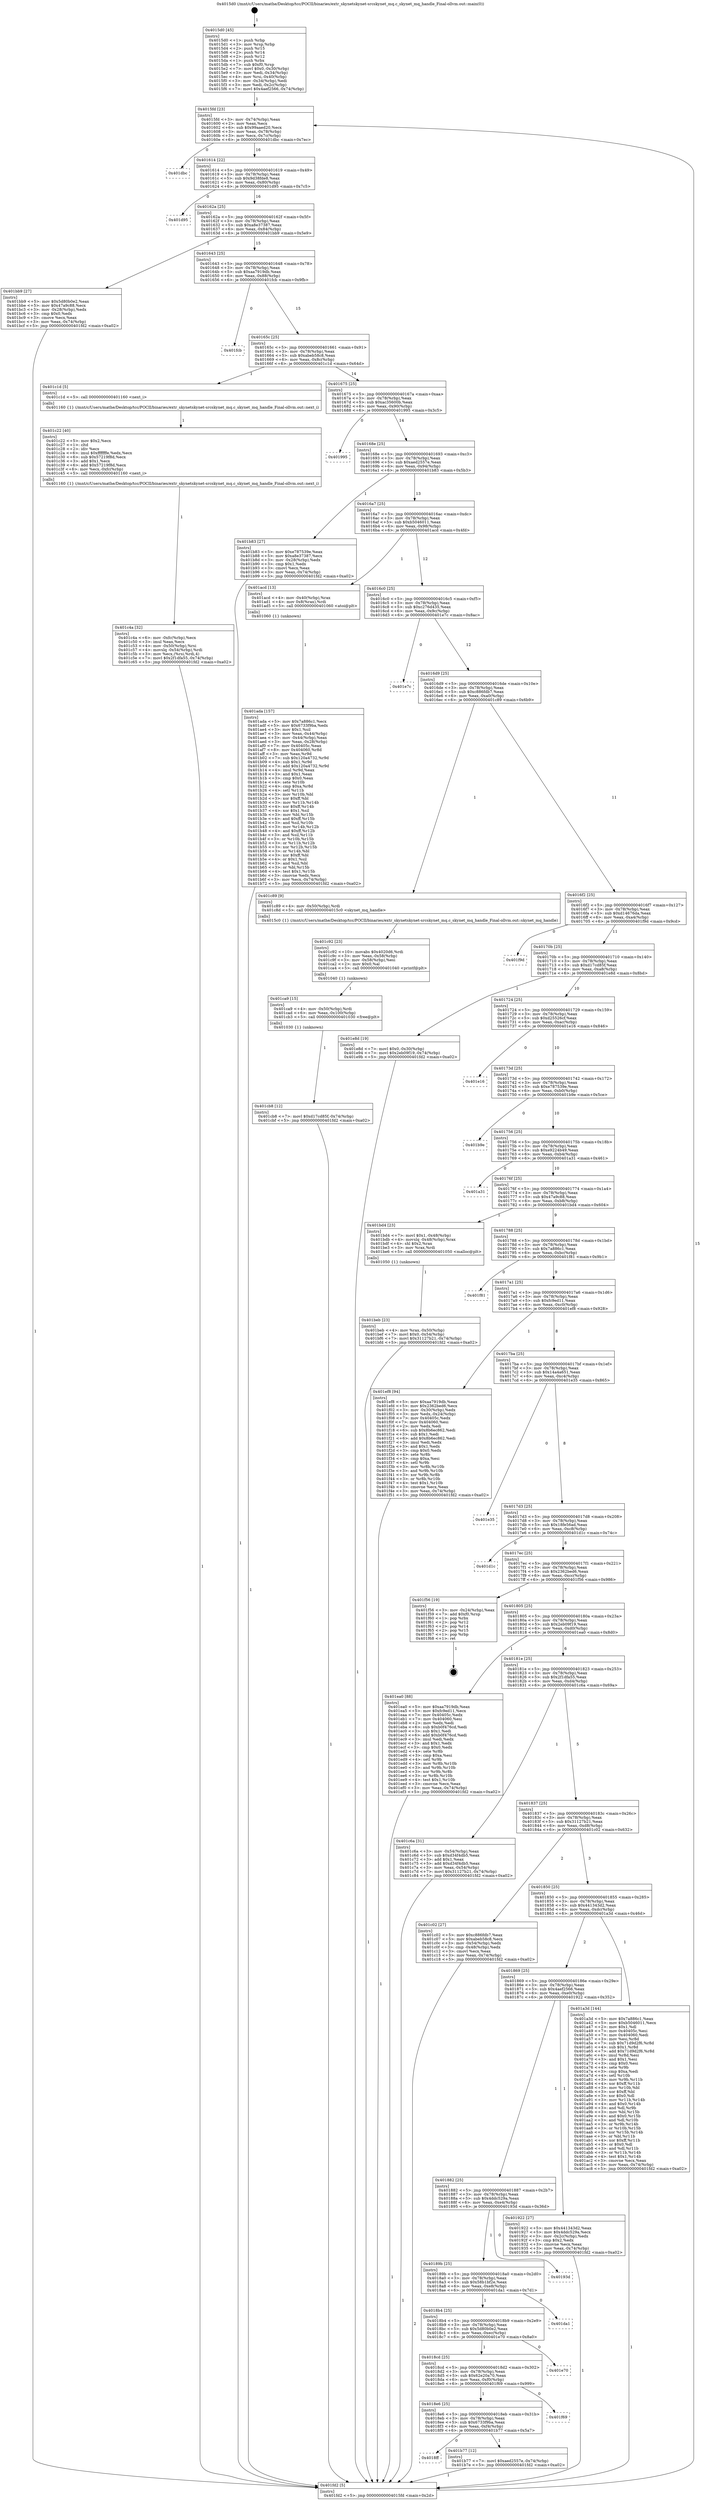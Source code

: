 digraph "0x4015d0" {
  label = "0x4015d0 (/mnt/c/Users/mathe/Desktop/tcc/POCII/binaries/extr_skynetskynet-srcskynet_mq.c_skynet_mq_handle_Final-ollvm.out::main(0))"
  labelloc = "t"
  node[shape=record]

  Entry [label="",width=0.3,height=0.3,shape=circle,fillcolor=black,style=filled]
  "0x4015fd" [label="{
     0x4015fd [23]\l
     | [instrs]\l
     &nbsp;&nbsp;0x4015fd \<+3\>: mov -0x74(%rbp),%eax\l
     &nbsp;&nbsp;0x401600 \<+2\>: mov %eax,%ecx\l
     &nbsp;&nbsp;0x401602 \<+6\>: sub $0x99aaed20,%ecx\l
     &nbsp;&nbsp;0x401608 \<+3\>: mov %eax,-0x78(%rbp)\l
     &nbsp;&nbsp;0x40160b \<+3\>: mov %ecx,-0x7c(%rbp)\l
     &nbsp;&nbsp;0x40160e \<+6\>: je 0000000000401dbc \<main+0x7ec\>\l
  }"]
  "0x401dbc" [label="{
     0x401dbc\l
  }", style=dashed]
  "0x401614" [label="{
     0x401614 [22]\l
     | [instrs]\l
     &nbsp;&nbsp;0x401614 \<+5\>: jmp 0000000000401619 \<main+0x49\>\l
     &nbsp;&nbsp;0x401619 \<+3\>: mov -0x78(%rbp),%eax\l
     &nbsp;&nbsp;0x40161c \<+5\>: sub $0x9d38fde8,%eax\l
     &nbsp;&nbsp;0x401621 \<+3\>: mov %eax,-0x80(%rbp)\l
     &nbsp;&nbsp;0x401624 \<+6\>: je 0000000000401d95 \<main+0x7c5\>\l
  }"]
  Exit [label="",width=0.3,height=0.3,shape=circle,fillcolor=black,style=filled,peripheries=2]
  "0x401d95" [label="{
     0x401d95\l
  }", style=dashed]
  "0x40162a" [label="{
     0x40162a [25]\l
     | [instrs]\l
     &nbsp;&nbsp;0x40162a \<+5\>: jmp 000000000040162f \<main+0x5f\>\l
     &nbsp;&nbsp;0x40162f \<+3\>: mov -0x78(%rbp),%eax\l
     &nbsp;&nbsp;0x401632 \<+5\>: sub $0xa8e37387,%eax\l
     &nbsp;&nbsp;0x401637 \<+6\>: mov %eax,-0x84(%rbp)\l
     &nbsp;&nbsp;0x40163d \<+6\>: je 0000000000401bb9 \<main+0x5e9\>\l
  }"]
  "0x401cb8" [label="{
     0x401cb8 [12]\l
     | [instrs]\l
     &nbsp;&nbsp;0x401cb8 \<+7\>: movl $0xd17cd85f,-0x74(%rbp)\l
     &nbsp;&nbsp;0x401cbf \<+5\>: jmp 0000000000401fd2 \<main+0xa02\>\l
  }"]
  "0x401bb9" [label="{
     0x401bb9 [27]\l
     | [instrs]\l
     &nbsp;&nbsp;0x401bb9 \<+5\>: mov $0x5d80b0e2,%eax\l
     &nbsp;&nbsp;0x401bbe \<+5\>: mov $0x47a9c88,%ecx\l
     &nbsp;&nbsp;0x401bc3 \<+3\>: mov -0x28(%rbp),%edx\l
     &nbsp;&nbsp;0x401bc6 \<+3\>: cmp $0x0,%edx\l
     &nbsp;&nbsp;0x401bc9 \<+3\>: cmove %ecx,%eax\l
     &nbsp;&nbsp;0x401bcc \<+3\>: mov %eax,-0x74(%rbp)\l
     &nbsp;&nbsp;0x401bcf \<+5\>: jmp 0000000000401fd2 \<main+0xa02\>\l
  }"]
  "0x401643" [label="{
     0x401643 [25]\l
     | [instrs]\l
     &nbsp;&nbsp;0x401643 \<+5\>: jmp 0000000000401648 \<main+0x78\>\l
     &nbsp;&nbsp;0x401648 \<+3\>: mov -0x78(%rbp),%eax\l
     &nbsp;&nbsp;0x40164b \<+5\>: sub $0xaa7919db,%eax\l
     &nbsp;&nbsp;0x401650 \<+6\>: mov %eax,-0x88(%rbp)\l
     &nbsp;&nbsp;0x401656 \<+6\>: je 0000000000401fcb \<main+0x9fb\>\l
  }"]
  "0x401ca9" [label="{
     0x401ca9 [15]\l
     | [instrs]\l
     &nbsp;&nbsp;0x401ca9 \<+4\>: mov -0x50(%rbp),%rdi\l
     &nbsp;&nbsp;0x401cad \<+6\>: mov %eax,-0x100(%rbp)\l
     &nbsp;&nbsp;0x401cb3 \<+5\>: call 0000000000401030 \<free@plt\>\l
     | [calls]\l
     &nbsp;&nbsp;0x401030 \{1\} (unknown)\l
  }"]
  "0x401fcb" [label="{
     0x401fcb\l
  }", style=dashed]
  "0x40165c" [label="{
     0x40165c [25]\l
     | [instrs]\l
     &nbsp;&nbsp;0x40165c \<+5\>: jmp 0000000000401661 \<main+0x91\>\l
     &nbsp;&nbsp;0x401661 \<+3\>: mov -0x78(%rbp),%eax\l
     &nbsp;&nbsp;0x401664 \<+5\>: sub $0xabeb58c8,%eax\l
     &nbsp;&nbsp;0x401669 \<+6\>: mov %eax,-0x8c(%rbp)\l
     &nbsp;&nbsp;0x40166f \<+6\>: je 0000000000401c1d \<main+0x64d\>\l
  }"]
  "0x401c92" [label="{
     0x401c92 [23]\l
     | [instrs]\l
     &nbsp;&nbsp;0x401c92 \<+10\>: movabs $0x4020d6,%rdi\l
     &nbsp;&nbsp;0x401c9c \<+3\>: mov %eax,-0x58(%rbp)\l
     &nbsp;&nbsp;0x401c9f \<+3\>: mov -0x58(%rbp),%esi\l
     &nbsp;&nbsp;0x401ca2 \<+2\>: mov $0x0,%al\l
     &nbsp;&nbsp;0x401ca4 \<+5\>: call 0000000000401040 \<printf@plt\>\l
     | [calls]\l
     &nbsp;&nbsp;0x401040 \{1\} (unknown)\l
  }"]
  "0x401c1d" [label="{
     0x401c1d [5]\l
     | [instrs]\l
     &nbsp;&nbsp;0x401c1d \<+5\>: call 0000000000401160 \<next_i\>\l
     | [calls]\l
     &nbsp;&nbsp;0x401160 \{1\} (/mnt/c/Users/mathe/Desktop/tcc/POCII/binaries/extr_skynetskynet-srcskynet_mq.c_skynet_mq_handle_Final-ollvm.out::next_i)\l
  }"]
  "0x401675" [label="{
     0x401675 [25]\l
     | [instrs]\l
     &nbsp;&nbsp;0x401675 \<+5\>: jmp 000000000040167a \<main+0xaa\>\l
     &nbsp;&nbsp;0x40167a \<+3\>: mov -0x78(%rbp),%eax\l
     &nbsp;&nbsp;0x40167d \<+5\>: sub $0xac35600b,%eax\l
     &nbsp;&nbsp;0x401682 \<+6\>: mov %eax,-0x90(%rbp)\l
     &nbsp;&nbsp;0x401688 \<+6\>: je 0000000000401995 \<main+0x3c5\>\l
  }"]
  "0x401c4a" [label="{
     0x401c4a [32]\l
     | [instrs]\l
     &nbsp;&nbsp;0x401c4a \<+6\>: mov -0xfc(%rbp),%ecx\l
     &nbsp;&nbsp;0x401c50 \<+3\>: imul %eax,%ecx\l
     &nbsp;&nbsp;0x401c53 \<+4\>: mov -0x50(%rbp),%rsi\l
     &nbsp;&nbsp;0x401c57 \<+4\>: movslq -0x54(%rbp),%rdi\l
     &nbsp;&nbsp;0x401c5b \<+3\>: mov %ecx,(%rsi,%rdi,4)\l
     &nbsp;&nbsp;0x401c5e \<+7\>: movl $0x2f1dfa55,-0x74(%rbp)\l
     &nbsp;&nbsp;0x401c65 \<+5\>: jmp 0000000000401fd2 \<main+0xa02\>\l
  }"]
  "0x401995" [label="{
     0x401995\l
  }", style=dashed]
  "0x40168e" [label="{
     0x40168e [25]\l
     | [instrs]\l
     &nbsp;&nbsp;0x40168e \<+5\>: jmp 0000000000401693 \<main+0xc3\>\l
     &nbsp;&nbsp;0x401693 \<+3\>: mov -0x78(%rbp),%eax\l
     &nbsp;&nbsp;0x401696 \<+5\>: sub $0xaed2557e,%eax\l
     &nbsp;&nbsp;0x40169b \<+6\>: mov %eax,-0x94(%rbp)\l
     &nbsp;&nbsp;0x4016a1 \<+6\>: je 0000000000401b83 \<main+0x5b3\>\l
  }"]
  "0x401c22" [label="{
     0x401c22 [40]\l
     | [instrs]\l
     &nbsp;&nbsp;0x401c22 \<+5\>: mov $0x2,%ecx\l
     &nbsp;&nbsp;0x401c27 \<+1\>: cltd\l
     &nbsp;&nbsp;0x401c28 \<+2\>: idiv %ecx\l
     &nbsp;&nbsp;0x401c2a \<+6\>: imul $0xfffffffe,%edx,%ecx\l
     &nbsp;&nbsp;0x401c30 \<+6\>: sub $0x57219f8d,%ecx\l
     &nbsp;&nbsp;0x401c36 \<+3\>: add $0x1,%ecx\l
     &nbsp;&nbsp;0x401c39 \<+6\>: add $0x57219f8d,%ecx\l
     &nbsp;&nbsp;0x401c3f \<+6\>: mov %ecx,-0xfc(%rbp)\l
     &nbsp;&nbsp;0x401c45 \<+5\>: call 0000000000401160 \<next_i\>\l
     | [calls]\l
     &nbsp;&nbsp;0x401160 \{1\} (/mnt/c/Users/mathe/Desktop/tcc/POCII/binaries/extr_skynetskynet-srcskynet_mq.c_skynet_mq_handle_Final-ollvm.out::next_i)\l
  }"]
  "0x401b83" [label="{
     0x401b83 [27]\l
     | [instrs]\l
     &nbsp;&nbsp;0x401b83 \<+5\>: mov $0xe787539e,%eax\l
     &nbsp;&nbsp;0x401b88 \<+5\>: mov $0xa8e37387,%ecx\l
     &nbsp;&nbsp;0x401b8d \<+3\>: mov -0x28(%rbp),%edx\l
     &nbsp;&nbsp;0x401b90 \<+3\>: cmp $0x1,%edx\l
     &nbsp;&nbsp;0x401b93 \<+3\>: cmovl %ecx,%eax\l
     &nbsp;&nbsp;0x401b96 \<+3\>: mov %eax,-0x74(%rbp)\l
     &nbsp;&nbsp;0x401b99 \<+5\>: jmp 0000000000401fd2 \<main+0xa02\>\l
  }"]
  "0x4016a7" [label="{
     0x4016a7 [25]\l
     | [instrs]\l
     &nbsp;&nbsp;0x4016a7 \<+5\>: jmp 00000000004016ac \<main+0xdc\>\l
     &nbsp;&nbsp;0x4016ac \<+3\>: mov -0x78(%rbp),%eax\l
     &nbsp;&nbsp;0x4016af \<+5\>: sub $0xb5046011,%eax\l
     &nbsp;&nbsp;0x4016b4 \<+6\>: mov %eax,-0x98(%rbp)\l
     &nbsp;&nbsp;0x4016ba \<+6\>: je 0000000000401acd \<main+0x4fd\>\l
  }"]
  "0x401beb" [label="{
     0x401beb [23]\l
     | [instrs]\l
     &nbsp;&nbsp;0x401beb \<+4\>: mov %rax,-0x50(%rbp)\l
     &nbsp;&nbsp;0x401bef \<+7\>: movl $0x0,-0x54(%rbp)\l
     &nbsp;&nbsp;0x401bf6 \<+7\>: movl $0x31127b21,-0x74(%rbp)\l
     &nbsp;&nbsp;0x401bfd \<+5\>: jmp 0000000000401fd2 \<main+0xa02\>\l
  }"]
  "0x401acd" [label="{
     0x401acd [13]\l
     | [instrs]\l
     &nbsp;&nbsp;0x401acd \<+4\>: mov -0x40(%rbp),%rax\l
     &nbsp;&nbsp;0x401ad1 \<+4\>: mov 0x8(%rax),%rdi\l
     &nbsp;&nbsp;0x401ad5 \<+5\>: call 0000000000401060 \<atoi@plt\>\l
     | [calls]\l
     &nbsp;&nbsp;0x401060 \{1\} (unknown)\l
  }"]
  "0x4016c0" [label="{
     0x4016c0 [25]\l
     | [instrs]\l
     &nbsp;&nbsp;0x4016c0 \<+5\>: jmp 00000000004016c5 \<main+0xf5\>\l
     &nbsp;&nbsp;0x4016c5 \<+3\>: mov -0x78(%rbp),%eax\l
     &nbsp;&nbsp;0x4016c8 \<+5\>: sub $0xc276d435,%eax\l
     &nbsp;&nbsp;0x4016cd \<+6\>: mov %eax,-0x9c(%rbp)\l
     &nbsp;&nbsp;0x4016d3 \<+6\>: je 0000000000401e7c \<main+0x8ac\>\l
  }"]
  "0x4018ff" [label="{
     0x4018ff\l
  }", style=dashed]
  "0x401e7c" [label="{
     0x401e7c\l
  }", style=dashed]
  "0x4016d9" [label="{
     0x4016d9 [25]\l
     | [instrs]\l
     &nbsp;&nbsp;0x4016d9 \<+5\>: jmp 00000000004016de \<main+0x10e\>\l
     &nbsp;&nbsp;0x4016de \<+3\>: mov -0x78(%rbp),%eax\l
     &nbsp;&nbsp;0x4016e1 \<+5\>: sub $0xc886fdb7,%eax\l
     &nbsp;&nbsp;0x4016e6 \<+6\>: mov %eax,-0xa0(%rbp)\l
     &nbsp;&nbsp;0x4016ec \<+6\>: je 0000000000401c89 \<main+0x6b9\>\l
  }"]
  "0x401b77" [label="{
     0x401b77 [12]\l
     | [instrs]\l
     &nbsp;&nbsp;0x401b77 \<+7\>: movl $0xaed2557e,-0x74(%rbp)\l
     &nbsp;&nbsp;0x401b7e \<+5\>: jmp 0000000000401fd2 \<main+0xa02\>\l
  }"]
  "0x401c89" [label="{
     0x401c89 [9]\l
     | [instrs]\l
     &nbsp;&nbsp;0x401c89 \<+4\>: mov -0x50(%rbp),%rdi\l
     &nbsp;&nbsp;0x401c8d \<+5\>: call 00000000004015c0 \<skynet_mq_handle\>\l
     | [calls]\l
     &nbsp;&nbsp;0x4015c0 \{1\} (/mnt/c/Users/mathe/Desktop/tcc/POCII/binaries/extr_skynetskynet-srcskynet_mq.c_skynet_mq_handle_Final-ollvm.out::skynet_mq_handle)\l
  }"]
  "0x4016f2" [label="{
     0x4016f2 [25]\l
     | [instrs]\l
     &nbsp;&nbsp;0x4016f2 \<+5\>: jmp 00000000004016f7 \<main+0x127\>\l
     &nbsp;&nbsp;0x4016f7 \<+3\>: mov -0x78(%rbp),%eax\l
     &nbsp;&nbsp;0x4016fa \<+5\>: sub $0xd14676da,%eax\l
     &nbsp;&nbsp;0x4016ff \<+6\>: mov %eax,-0xa4(%rbp)\l
     &nbsp;&nbsp;0x401705 \<+6\>: je 0000000000401f9d \<main+0x9cd\>\l
  }"]
  "0x4018e6" [label="{
     0x4018e6 [25]\l
     | [instrs]\l
     &nbsp;&nbsp;0x4018e6 \<+5\>: jmp 00000000004018eb \<main+0x31b\>\l
     &nbsp;&nbsp;0x4018eb \<+3\>: mov -0x78(%rbp),%eax\l
     &nbsp;&nbsp;0x4018ee \<+5\>: sub $0x6733f9ba,%eax\l
     &nbsp;&nbsp;0x4018f3 \<+6\>: mov %eax,-0xf4(%rbp)\l
     &nbsp;&nbsp;0x4018f9 \<+6\>: je 0000000000401b77 \<main+0x5a7\>\l
  }"]
  "0x401f9d" [label="{
     0x401f9d\l
  }", style=dashed]
  "0x40170b" [label="{
     0x40170b [25]\l
     | [instrs]\l
     &nbsp;&nbsp;0x40170b \<+5\>: jmp 0000000000401710 \<main+0x140\>\l
     &nbsp;&nbsp;0x401710 \<+3\>: mov -0x78(%rbp),%eax\l
     &nbsp;&nbsp;0x401713 \<+5\>: sub $0xd17cd85f,%eax\l
     &nbsp;&nbsp;0x401718 \<+6\>: mov %eax,-0xa8(%rbp)\l
     &nbsp;&nbsp;0x40171e \<+6\>: je 0000000000401e8d \<main+0x8bd\>\l
  }"]
  "0x401f69" [label="{
     0x401f69\l
  }", style=dashed]
  "0x401e8d" [label="{
     0x401e8d [19]\l
     | [instrs]\l
     &nbsp;&nbsp;0x401e8d \<+7\>: movl $0x0,-0x30(%rbp)\l
     &nbsp;&nbsp;0x401e94 \<+7\>: movl $0x2eb09f19,-0x74(%rbp)\l
     &nbsp;&nbsp;0x401e9b \<+5\>: jmp 0000000000401fd2 \<main+0xa02\>\l
  }"]
  "0x401724" [label="{
     0x401724 [25]\l
     | [instrs]\l
     &nbsp;&nbsp;0x401724 \<+5\>: jmp 0000000000401729 \<main+0x159\>\l
     &nbsp;&nbsp;0x401729 \<+3\>: mov -0x78(%rbp),%eax\l
     &nbsp;&nbsp;0x40172c \<+5\>: sub $0xd25526cf,%eax\l
     &nbsp;&nbsp;0x401731 \<+6\>: mov %eax,-0xac(%rbp)\l
     &nbsp;&nbsp;0x401737 \<+6\>: je 0000000000401e16 \<main+0x846\>\l
  }"]
  "0x4018cd" [label="{
     0x4018cd [25]\l
     | [instrs]\l
     &nbsp;&nbsp;0x4018cd \<+5\>: jmp 00000000004018d2 \<main+0x302\>\l
     &nbsp;&nbsp;0x4018d2 \<+3\>: mov -0x78(%rbp),%eax\l
     &nbsp;&nbsp;0x4018d5 \<+5\>: sub $0x62e20a70,%eax\l
     &nbsp;&nbsp;0x4018da \<+6\>: mov %eax,-0xf0(%rbp)\l
     &nbsp;&nbsp;0x4018e0 \<+6\>: je 0000000000401f69 \<main+0x999\>\l
  }"]
  "0x401e16" [label="{
     0x401e16\l
  }", style=dashed]
  "0x40173d" [label="{
     0x40173d [25]\l
     | [instrs]\l
     &nbsp;&nbsp;0x40173d \<+5\>: jmp 0000000000401742 \<main+0x172\>\l
     &nbsp;&nbsp;0x401742 \<+3\>: mov -0x78(%rbp),%eax\l
     &nbsp;&nbsp;0x401745 \<+5\>: sub $0xe787539e,%eax\l
     &nbsp;&nbsp;0x40174a \<+6\>: mov %eax,-0xb0(%rbp)\l
     &nbsp;&nbsp;0x401750 \<+6\>: je 0000000000401b9e \<main+0x5ce\>\l
  }"]
  "0x401e70" [label="{
     0x401e70\l
  }", style=dashed]
  "0x401b9e" [label="{
     0x401b9e\l
  }", style=dashed]
  "0x401756" [label="{
     0x401756 [25]\l
     | [instrs]\l
     &nbsp;&nbsp;0x401756 \<+5\>: jmp 000000000040175b \<main+0x18b\>\l
     &nbsp;&nbsp;0x40175b \<+3\>: mov -0x78(%rbp),%eax\l
     &nbsp;&nbsp;0x40175e \<+5\>: sub $0xe9224b49,%eax\l
     &nbsp;&nbsp;0x401763 \<+6\>: mov %eax,-0xb4(%rbp)\l
     &nbsp;&nbsp;0x401769 \<+6\>: je 0000000000401a31 \<main+0x461\>\l
  }"]
  "0x4018b4" [label="{
     0x4018b4 [25]\l
     | [instrs]\l
     &nbsp;&nbsp;0x4018b4 \<+5\>: jmp 00000000004018b9 \<main+0x2e9\>\l
     &nbsp;&nbsp;0x4018b9 \<+3\>: mov -0x78(%rbp),%eax\l
     &nbsp;&nbsp;0x4018bc \<+5\>: sub $0x5d80b0e2,%eax\l
     &nbsp;&nbsp;0x4018c1 \<+6\>: mov %eax,-0xec(%rbp)\l
     &nbsp;&nbsp;0x4018c7 \<+6\>: je 0000000000401e70 \<main+0x8a0\>\l
  }"]
  "0x401a31" [label="{
     0x401a31\l
  }", style=dashed]
  "0x40176f" [label="{
     0x40176f [25]\l
     | [instrs]\l
     &nbsp;&nbsp;0x40176f \<+5\>: jmp 0000000000401774 \<main+0x1a4\>\l
     &nbsp;&nbsp;0x401774 \<+3\>: mov -0x78(%rbp),%eax\l
     &nbsp;&nbsp;0x401777 \<+5\>: sub $0x47a9c88,%eax\l
     &nbsp;&nbsp;0x40177c \<+6\>: mov %eax,-0xb8(%rbp)\l
     &nbsp;&nbsp;0x401782 \<+6\>: je 0000000000401bd4 \<main+0x604\>\l
  }"]
  "0x401da1" [label="{
     0x401da1\l
  }", style=dashed]
  "0x401bd4" [label="{
     0x401bd4 [23]\l
     | [instrs]\l
     &nbsp;&nbsp;0x401bd4 \<+7\>: movl $0x1,-0x48(%rbp)\l
     &nbsp;&nbsp;0x401bdb \<+4\>: movslq -0x48(%rbp),%rax\l
     &nbsp;&nbsp;0x401bdf \<+4\>: shl $0x2,%rax\l
     &nbsp;&nbsp;0x401be3 \<+3\>: mov %rax,%rdi\l
     &nbsp;&nbsp;0x401be6 \<+5\>: call 0000000000401050 \<malloc@plt\>\l
     | [calls]\l
     &nbsp;&nbsp;0x401050 \{1\} (unknown)\l
  }"]
  "0x401788" [label="{
     0x401788 [25]\l
     | [instrs]\l
     &nbsp;&nbsp;0x401788 \<+5\>: jmp 000000000040178d \<main+0x1bd\>\l
     &nbsp;&nbsp;0x40178d \<+3\>: mov -0x78(%rbp),%eax\l
     &nbsp;&nbsp;0x401790 \<+5\>: sub $0x7a886c1,%eax\l
     &nbsp;&nbsp;0x401795 \<+6\>: mov %eax,-0xbc(%rbp)\l
     &nbsp;&nbsp;0x40179b \<+6\>: je 0000000000401f81 \<main+0x9b1\>\l
  }"]
  "0x40189b" [label="{
     0x40189b [25]\l
     | [instrs]\l
     &nbsp;&nbsp;0x40189b \<+5\>: jmp 00000000004018a0 \<main+0x2d0\>\l
     &nbsp;&nbsp;0x4018a0 \<+3\>: mov -0x78(%rbp),%eax\l
     &nbsp;&nbsp;0x4018a3 \<+5\>: sub $0x58b1bf2e,%eax\l
     &nbsp;&nbsp;0x4018a8 \<+6\>: mov %eax,-0xe8(%rbp)\l
     &nbsp;&nbsp;0x4018ae \<+6\>: je 0000000000401da1 \<main+0x7d1\>\l
  }"]
  "0x401f81" [label="{
     0x401f81\l
  }", style=dashed]
  "0x4017a1" [label="{
     0x4017a1 [25]\l
     | [instrs]\l
     &nbsp;&nbsp;0x4017a1 \<+5\>: jmp 00000000004017a6 \<main+0x1d6\>\l
     &nbsp;&nbsp;0x4017a6 \<+3\>: mov -0x78(%rbp),%eax\l
     &nbsp;&nbsp;0x4017a9 \<+5\>: sub $0xfc9ed11,%eax\l
     &nbsp;&nbsp;0x4017ae \<+6\>: mov %eax,-0xc0(%rbp)\l
     &nbsp;&nbsp;0x4017b4 \<+6\>: je 0000000000401ef8 \<main+0x928\>\l
  }"]
  "0x40193d" [label="{
     0x40193d\l
  }", style=dashed]
  "0x401ef8" [label="{
     0x401ef8 [94]\l
     | [instrs]\l
     &nbsp;&nbsp;0x401ef8 \<+5\>: mov $0xaa7919db,%eax\l
     &nbsp;&nbsp;0x401efd \<+5\>: mov $0x2362bed6,%ecx\l
     &nbsp;&nbsp;0x401f02 \<+3\>: mov -0x30(%rbp),%edx\l
     &nbsp;&nbsp;0x401f05 \<+3\>: mov %edx,-0x24(%rbp)\l
     &nbsp;&nbsp;0x401f08 \<+7\>: mov 0x40405c,%edx\l
     &nbsp;&nbsp;0x401f0f \<+7\>: mov 0x404060,%esi\l
     &nbsp;&nbsp;0x401f16 \<+2\>: mov %edx,%edi\l
     &nbsp;&nbsp;0x401f18 \<+6\>: sub $0x8b6ec862,%edi\l
     &nbsp;&nbsp;0x401f1e \<+3\>: sub $0x1,%edi\l
     &nbsp;&nbsp;0x401f21 \<+6\>: add $0x8b6ec862,%edi\l
     &nbsp;&nbsp;0x401f27 \<+3\>: imul %edi,%edx\l
     &nbsp;&nbsp;0x401f2a \<+3\>: and $0x1,%edx\l
     &nbsp;&nbsp;0x401f2d \<+3\>: cmp $0x0,%edx\l
     &nbsp;&nbsp;0x401f30 \<+4\>: sete %r8b\l
     &nbsp;&nbsp;0x401f34 \<+3\>: cmp $0xa,%esi\l
     &nbsp;&nbsp;0x401f37 \<+4\>: setl %r9b\l
     &nbsp;&nbsp;0x401f3b \<+3\>: mov %r8b,%r10b\l
     &nbsp;&nbsp;0x401f3e \<+3\>: and %r9b,%r10b\l
     &nbsp;&nbsp;0x401f41 \<+3\>: xor %r9b,%r8b\l
     &nbsp;&nbsp;0x401f44 \<+3\>: or %r8b,%r10b\l
     &nbsp;&nbsp;0x401f47 \<+4\>: test $0x1,%r10b\l
     &nbsp;&nbsp;0x401f4b \<+3\>: cmovne %ecx,%eax\l
     &nbsp;&nbsp;0x401f4e \<+3\>: mov %eax,-0x74(%rbp)\l
     &nbsp;&nbsp;0x401f51 \<+5\>: jmp 0000000000401fd2 \<main+0xa02\>\l
  }"]
  "0x4017ba" [label="{
     0x4017ba [25]\l
     | [instrs]\l
     &nbsp;&nbsp;0x4017ba \<+5\>: jmp 00000000004017bf \<main+0x1ef\>\l
     &nbsp;&nbsp;0x4017bf \<+3\>: mov -0x78(%rbp),%eax\l
     &nbsp;&nbsp;0x4017c2 \<+5\>: sub $0x14a4a651,%eax\l
     &nbsp;&nbsp;0x4017c7 \<+6\>: mov %eax,-0xc4(%rbp)\l
     &nbsp;&nbsp;0x4017cd \<+6\>: je 0000000000401e35 \<main+0x865\>\l
  }"]
  "0x401ada" [label="{
     0x401ada [157]\l
     | [instrs]\l
     &nbsp;&nbsp;0x401ada \<+5\>: mov $0x7a886c1,%ecx\l
     &nbsp;&nbsp;0x401adf \<+5\>: mov $0x6733f9ba,%edx\l
     &nbsp;&nbsp;0x401ae4 \<+3\>: mov $0x1,%sil\l
     &nbsp;&nbsp;0x401ae7 \<+3\>: mov %eax,-0x44(%rbp)\l
     &nbsp;&nbsp;0x401aea \<+3\>: mov -0x44(%rbp),%eax\l
     &nbsp;&nbsp;0x401aed \<+3\>: mov %eax,-0x28(%rbp)\l
     &nbsp;&nbsp;0x401af0 \<+7\>: mov 0x40405c,%eax\l
     &nbsp;&nbsp;0x401af7 \<+8\>: mov 0x404060,%r8d\l
     &nbsp;&nbsp;0x401aff \<+3\>: mov %eax,%r9d\l
     &nbsp;&nbsp;0x401b02 \<+7\>: sub $0x120a4732,%r9d\l
     &nbsp;&nbsp;0x401b09 \<+4\>: sub $0x1,%r9d\l
     &nbsp;&nbsp;0x401b0d \<+7\>: add $0x120a4732,%r9d\l
     &nbsp;&nbsp;0x401b14 \<+4\>: imul %r9d,%eax\l
     &nbsp;&nbsp;0x401b18 \<+3\>: and $0x1,%eax\l
     &nbsp;&nbsp;0x401b1b \<+3\>: cmp $0x0,%eax\l
     &nbsp;&nbsp;0x401b1e \<+4\>: sete %r10b\l
     &nbsp;&nbsp;0x401b22 \<+4\>: cmp $0xa,%r8d\l
     &nbsp;&nbsp;0x401b26 \<+4\>: setl %r11b\l
     &nbsp;&nbsp;0x401b2a \<+3\>: mov %r10b,%bl\l
     &nbsp;&nbsp;0x401b2d \<+3\>: xor $0xff,%bl\l
     &nbsp;&nbsp;0x401b30 \<+3\>: mov %r11b,%r14b\l
     &nbsp;&nbsp;0x401b33 \<+4\>: xor $0xff,%r14b\l
     &nbsp;&nbsp;0x401b37 \<+4\>: xor $0x1,%sil\l
     &nbsp;&nbsp;0x401b3b \<+3\>: mov %bl,%r15b\l
     &nbsp;&nbsp;0x401b3e \<+4\>: and $0xff,%r15b\l
     &nbsp;&nbsp;0x401b42 \<+3\>: and %sil,%r10b\l
     &nbsp;&nbsp;0x401b45 \<+3\>: mov %r14b,%r12b\l
     &nbsp;&nbsp;0x401b48 \<+4\>: and $0xff,%r12b\l
     &nbsp;&nbsp;0x401b4c \<+3\>: and %sil,%r11b\l
     &nbsp;&nbsp;0x401b4f \<+3\>: or %r10b,%r15b\l
     &nbsp;&nbsp;0x401b52 \<+3\>: or %r11b,%r12b\l
     &nbsp;&nbsp;0x401b55 \<+3\>: xor %r12b,%r15b\l
     &nbsp;&nbsp;0x401b58 \<+3\>: or %r14b,%bl\l
     &nbsp;&nbsp;0x401b5b \<+3\>: xor $0xff,%bl\l
     &nbsp;&nbsp;0x401b5e \<+4\>: or $0x1,%sil\l
     &nbsp;&nbsp;0x401b62 \<+3\>: and %sil,%bl\l
     &nbsp;&nbsp;0x401b65 \<+3\>: or %bl,%r15b\l
     &nbsp;&nbsp;0x401b68 \<+4\>: test $0x1,%r15b\l
     &nbsp;&nbsp;0x401b6c \<+3\>: cmovne %edx,%ecx\l
     &nbsp;&nbsp;0x401b6f \<+3\>: mov %ecx,-0x74(%rbp)\l
     &nbsp;&nbsp;0x401b72 \<+5\>: jmp 0000000000401fd2 \<main+0xa02\>\l
  }"]
  "0x401e35" [label="{
     0x401e35\l
  }", style=dashed]
  "0x4017d3" [label="{
     0x4017d3 [25]\l
     | [instrs]\l
     &nbsp;&nbsp;0x4017d3 \<+5\>: jmp 00000000004017d8 \<main+0x208\>\l
     &nbsp;&nbsp;0x4017d8 \<+3\>: mov -0x78(%rbp),%eax\l
     &nbsp;&nbsp;0x4017db \<+5\>: sub $0x18fe56ad,%eax\l
     &nbsp;&nbsp;0x4017e0 \<+6\>: mov %eax,-0xc8(%rbp)\l
     &nbsp;&nbsp;0x4017e6 \<+6\>: je 0000000000401d1c \<main+0x74c\>\l
  }"]
  "0x4015d0" [label="{
     0x4015d0 [45]\l
     | [instrs]\l
     &nbsp;&nbsp;0x4015d0 \<+1\>: push %rbp\l
     &nbsp;&nbsp;0x4015d1 \<+3\>: mov %rsp,%rbp\l
     &nbsp;&nbsp;0x4015d4 \<+2\>: push %r15\l
     &nbsp;&nbsp;0x4015d6 \<+2\>: push %r14\l
     &nbsp;&nbsp;0x4015d8 \<+2\>: push %r12\l
     &nbsp;&nbsp;0x4015da \<+1\>: push %rbx\l
     &nbsp;&nbsp;0x4015db \<+7\>: sub $0xf0,%rsp\l
     &nbsp;&nbsp;0x4015e2 \<+7\>: movl $0x0,-0x30(%rbp)\l
     &nbsp;&nbsp;0x4015e9 \<+3\>: mov %edi,-0x34(%rbp)\l
     &nbsp;&nbsp;0x4015ec \<+4\>: mov %rsi,-0x40(%rbp)\l
     &nbsp;&nbsp;0x4015f0 \<+3\>: mov -0x34(%rbp),%edi\l
     &nbsp;&nbsp;0x4015f3 \<+3\>: mov %edi,-0x2c(%rbp)\l
     &nbsp;&nbsp;0x4015f6 \<+7\>: movl $0x4aef2566,-0x74(%rbp)\l
  }"]
  "0x401d1c" [label="{
     0x401d1c\l
  }", style=dashed]
  "0x4017ec" [label="{
     0x4017ec [25]\l
     | [instrs]\l
     &nbsp;&nbsp;0x4017ec \<+5\>: jmp 00000000004017f1 \<main+0x221\>\l
     &nbsp;&nbsp;0x4017f1 \<+3\>: mov -0x78(%rbp),%eax\l
     &nbsp;&nbsp;0x4017f4 \<+5\>: sub $0x2362bed6,%eax\l
     &nbsp;&nbsp;0x4017f9 \<+6\>: mov %eax,-0xcc(%rbp)\l
     &nbsp;&nbsp;0x4017ff \<+6\>: je 0000000000401f56 \<main+0x986\>\l
  }"]
  "0x401fd2" [label="{
     0x401fd2 [5]\l
     | [instrs]\l
     &nbsp;&nbsp;0x401fd2 \<+5\>: jmp 00000000004015fd \<main+0x2d\>\l
  }"]
  "0x401f56" [label="{
     0x401f56 [19]\l
     | [instrs]\l
     &nbsp;&nbsp;0x401f56 \<+3\>: mov -0x24(%rbp),%eax\l
     &nbsp;&nbsp;0x401f59 \<+7\>: add $0xf0,%rsp\l
     &nbsp;&nbsp;0x401f60 \<+1\>: pop %rbx\l
     &nbsp;&nbsp;0x401f61 \<+2\>: pop %r12\l
     &nbsp;&nbsp;0x401f63 \<+2\>: pop %r14\l
     &nbsp;&nbsp;0x401f65 \<+2\>: pop %r15\l
     &nbsp;&nbsp;0x401f67 \<+1\>: pop %rbp\l
     &nbsp;&nbsp;0x401f68 \<+1\>: ret\l
  }"]
  "0x401805" [label="{
     0x401805 [25]\l
     | [instrs]\l
     &nbsp;&nbsp;0x401805 \<+5\>: jmp 000000000040180a \<main+0x23a\>\l
     &nbsp;&nbsp;0x40180a \<+3\>: mov -0x78(%rbp),%eax\l
     &nbsp;&nbsp;0x40180d \<+5\>: sub $0x2eb09f19,%eax\l
     &nbsp;&nbsp;0x401812 \<+6\>: mov %eax,-0xd0(%rbp)\l
     &nbsp;&nbsp;0x401818 \<+6\>: je 0000000000401ea0 \<main+0x8d0\>\l
  }"]
  "0x401882" [label="{
     0x401882 [25]\l
     | [instrs]\l
     &nbsp;&nbsp;0x401882 \<+5\>: jmp 0000000000401887 \<main+0x2b7\>\l
     &nbsp;&nbsp;0x401887 \<+3\>: mov -0x78(%rbp),%eax\l
     &nbsp;&nbsp;0x40188a \<+5\>: sub $0x4ddc529a,%eax\l
     &nbsp;&nbsp;0x40188f \<+6\>: mov %eax,-0xe4(%rbp)\l
     &nbsp;&nbsp;0x401895 \<+6\>: je 000000000040193d \<main+0x36d\>\l
  }"]
  "0x401ea0" [label="{
     0x401ea0 [88]\l
     | [instrs]\l
     &nbsp;&nbsp;0x401ea0 \<+5\>: mov $0xaa7919db,%eax\l
     &nbsp;&nbsp;0x401ea5 \<+5\>: mov $0xfc9ed11,%ecx\l
     &nbsp;&nbsp;0x401eaa \<+7\>: mov 0x40405c,%edx\l
     &nbsp;&nbsp;0x401eb1 \<+7\>: mov 0x404060,%esi\l
     &nbsp;&nbsp;0x401eb8 \<+2\>: mov %edx,%edi\l
     &nbsp;&nbsp;0x401eba \<+6\>: sub $0xb0f476cd,%edi\l
     &nbsp;&nbsp;0x401ec0 \<+3\>: sub $0x1,%edi\l
     &nbsp;&nbsp;0x401ec3 \<+6\>: add $0xb0f476cd,%edi\l
     &nbsp;&nbsp;0x401ec9 \<+3\>: imul %edi,%edx\l
     &nbsp;&nbsp;0x401ecc \<+3\>: and $0x1,%edx\l
     &nbsp;&nbsp;0x401ecf \<+3\>: cmp $0x0,%edx\l
     &nbsp;&nbsp;0x401ed2 \<+4\>: sete %r8b\l
     &nbsp;&nbsp;0x401ed6 \<+3\>: cmp $0xa,%esi\l
     &nbsp;&nbsp;0x401ed9 \<+4\>: setl %r9b\l
     &nbsp;&nbsp;0x401edd \<+3\>: mov %r8b,%r10b\l
     &nbsp;&nbsp;0x401ee0 \<+3\>: and %r9b,%r10b\l
     &nbsp;&nbsp;0x401ee3 \<+3\>: xor %r9b,%r8b\l
     &nbsp;&nbsp;0x401ee6 \<+3\>: or %r8b,%r10b\l
     &nbsp;&nbsp;0x401ee9 \<+4\>: test $0x1,%r10b\l
     &nbsp;&nbsp;0x401eed \<+3\>: cmovne %ecx,%eax\l
     &nbsp;&nbsp;0x401ef0 \<+3\>: mov %eax,-0x74(%rbp)\l
     &nbsp;&nbsp;0x401ef3 \<+5\>: jmp 0000000000401fd2 \<main+0xa02\>\l
  }"]
  "0x40181e" [label="{
     0x40181e [25]\l
     | [instrs]\l
     &nbsp;&nbsp;0x40181e \<+5\>: jmp 0000000000401823 \<main+0x253\>\l
     &nbsp;&nbsp;0x401823 \<+3\>: mov -0x78(%rbp),%eax\l
     &nbsp;&nbsp;0x401826 \<+5\>: sub $0x2f1dfa55,%eax\l
     &nbsp;&nbsp;0x40182b \<+6\>: mov %eax,-0xd4(%rbp)\l
     &nbsp;&nbsp;0x401831 \<+6\>: je 0000000000401c6a \<main+0x69a\>\l
  }"]
  "0x401922" [label="{
     0x401922 [27]\l
     | [instrs]\l
     &nbsp;&nbsp;0x401922 \<+5\>: mov $0x441343d2,%eax\l
     &nbsp;&nbsp;0x401927 \<+5\>: mov $0x4ddc529a,%ecx\l
     &nbsp;&nbsp;0x40192c \<+3\>: mov -0x2c(%rbp),%edx\l
     &nbsp;&nbsp;0x40192f \<+3\>: cmp $0x2,%edx\l
     &nbsp;&nbsp;0x401932 \<+3\>: cmovne %ecx,%eax\l
     &nbsp;&nbsp;0x401935 \<+3\>: mov %eax,-0x74(%rbp)\l
     &nbsp;&nbsp;0x401938 \<+5\>: jmp 0000000000401fd2 \<main+0xa02\>\l
  }"]
  "0x401c6a" [label="{
     0x401c6a [31]\l
     | [instrs]\l
     &nbsp;&nbsp;0x401c6a \<+3\>: mov -0x54(%rbp),%eax\l
     &nbsp;&nbsp;0x401c6d \<+5\>: sub $0xd34f4db5,%eax\l
     &nbsp;&nbsp;0x401c72 \<+3\>: add $0x1,%eax\l
     &nbsp;&nbsp;0x401c75 \<+5\>: add $0xd34f4db5,%eax\l
     &nbsp;&nbsp;0x401c7a \<+3\>: mov %eax,-0x54(%rbp)\l
     &nbsp;&nbsp;0x401c7d \<+7\>: movl $0x31127b21,-0x74(%rbp)\l
     &nbsp;&nbsp;0x401c84 \<+5\>: jmp 0000000000401fd2 \<main+0xa02\>\l
  }"]
  "0x401837" [label="{
     0x401837 [25]\l
     | [instrs]\l
     &nbsp;&nbsp;0x401837 \<+5\>: jmp 000000000040183c \<main+0x26c\>\l
     &nbsp;&nbsp;0x40183c \<+3\>: mov -0x78(%rbp),%eax\l
     &nbsp;&nbsp;0x40183f \<+5\>: sub $0x31127b21,%eax\l
     &nbsp;&nbsp;0x401844 \<+6\>: mov %eax,-0xd8(%rbp)\l
     &nbsp;&nbsp;0x40184a \<+6\>: je 0000000000401c02 \<main+0x632\>\l
  }"]
  "0x401869" [label="{
     0x401869 [25]\l
     | [instrs]\l
     &nbsp;&nbsp;0x401869 \<+5\>: jmp 000000000040186e \<main+0x29e\>\l
     &nbsp;&nbsp;0x40186e \<+3\>: mov -0x78(%rbp),%eax\l
     &nbsp;&nbsp;0x401871 \<+5\>: sub $0x4aef2566,%eax\l
     &nbsp;&nbsp;0x401876 \<+6\>: mov %eax,-0xe0(%rbp)\l
     &nbsp;&nbsp;0x40187c \<+6\>: je 0000000000401922 \<main+0x352\>\l
  }"]
  "0x401c02" [label="{
     0x401c02 [27]\l
     | [instrs]\l
     &nbsp;&nbsp;0x401c02 \<+5\>: mov $0xc886fdb7,%eax\l
     &nbsp;&nbsp;0x401c07 \<+5\>: mov $0xabeb58c8,%ecx\l
     &nbsp;&nbsp;0x401c0c \<+3\>: mov -0x54(%rbp),%edx\l
     &nbsp;&nbsp;0x401c0f \<+3\>: cmp -0x48(%rbp),%edx\l
     &nbsp;&nbsp;0x401c12 \<+3\>: cmovl %ecx,%eax\l
     &nbsp;&nbsp;0x401c15 \<+3\>: mov %eax,-0x74(%rbp)\l
     &nbsp;&nbsp;0x401c18 \<+5\>: jmp 0000000000401fd2 \<main+0xa02\>\l
  }"]
  "0x401850" [label="{
     0x401850 [25]\l
     | [instrs]\l
     &nbsp;&nbsp;0x401850 \<+5\>: jmp 0000000000401855 \<main+0x285\>\l
     &nbsp;&nbsp;0x401855 \<+3\>: mov -0x78(%rbp),%eax\l
     &nbsp;&nbsp;0x401858 \<+5\>: sub $0x441343d2,%eax\l
     &nbsp;&nbsp;0x40185d \<+6\>: mov %eax,-0xdc(%rbp)\l
     &nbsp;&nbsp;0x401863 \<+6\>: je 0000000000401a3d \<main+0x46d\>\l
  }"]
  "0x401a3d" [label="{
     0x401a3d [144]\l
     | [instrs]\l
     &nbsp;&nbsp;0x401a3d \<+5\>: mov $0x7a886c1,%eax\l
     &nbsp;&nbsp;0x401a42 \<+5\>: mov $0xb5046011,%ecx\l
     &nbsp;&nbsp;0x401a47 \<+2\>: mov $0x1,%dl\l
     &nbsp;&nbsp;0x401a49 \<+7\>: mov 0x40405c,%esi\l
     &nbsp;&nbsp;0x401a50 \<+7\>: mov 0x404060,%edi\l
     &nbsp;&nbsp;0x401a57 \<+3\>: mov %esi,%r8d\l
     &nbsp;&nbsp;0x401a5a \<+7\>: sub $0x71d9d2f6,%r8d\l
     &nbsp;&nbsp;0x401a61 \<+4\>: sub $0x1,%r8d\l
     &nbsp;&nbsp;0x401a65 \<+7\>: add $0x71d9d2f6,%r8d\l
     &nbsp;&nbsp;0x401a6c \<+4\>: imul %r8d,%esi\l
     &nbsp;&nbsp;0x401a70 \<+3\>: and $0x1,%esi\l
     &nbsp;&nbsp;0x401a73 \<+3\>: cmp $0x0,%esi\l
     &nbsp;&nbsp;0x401a76 \<+4\>: sete %r9b\l
     &nbsp;&nbsp;0x401a7a \<+3\>: cmp $0xa,%edi\l
     &nbsp;&nbsp;0x401a7d \<+4\>: setl %r10b\l
     &nbsp;&nbsp;0x401a81 \<+3\>: mov %r9b,%r11b\l
     &nbsp;&nbsp;0x401a84 \<+4\>: xor $0xff,%r11b\l
     &nbsp;&nbsp;0x401a88 \<+3\>: mov %r10b,%bl\l
     &nbsp;&nbsp;0x401a8b \<+3\>: xor $0xff,%bl\l
     &nbsp;&nbsp;0x401a8e \<+3\>: xor $0x0,%dl\l
     &nbsp;&nbsp;0x401a91 \<+3\>: mov %r11b,%r14b\l
     &nbsp;&nbsp;0x401a94 \<+4\>: and $0x0,%r14b\l
     &nbsp;&nbsp;0x401a98 \<+3\>: and %dl,%r9b\l
     &nbsp;&nbsp;0x401a9b \<+3\>: mov %bl,%r15b\l
     &nbsp;&nbsp;0x401a9e \<+4\>: and $0x0,%r15b\l
     &nbsp;&nbsp;0x401aa2 \<+3\>: and %dl,%r10b\l
     &nbsp;&nbsp;0x401aa5 \<+3\>: or %r9b,%r14b\l
     &nbsp;&nbsp;0x401aa8 \<+3\>: or %r10b,%r15b\l
     &nbsp;&nbsp;0x401aab \<+3\>: xor %r15b,%r14b\l
     &nbsp;&nbsp;0x401aae \<+3\>: or %bl,%r11b\l
     &nbsp;&nbsp;0x401ab1 \<+4\>: xor $0xff,%r11b\l
     &nbsp;&nbsp;0x401ab5 \<+3\>: or $0x0,%dl\l
     &nbsp;&nbsp;0x401ab8 \<+3\>: and %dl,%r11b\l
     &nbsp;&nbsp;0x401abb \<+3\>: or %r11b,%r14b\l
     &nbsp;&nbsp;0x401abe \<+4\>: test $0x1,%r14b\l
     &nbsp;&nbsp;0x401ac2 \<+3\>: cmovne %ecx,%eax\l
     &nbsp;&nbsp;0x401ac5 \<+3\>: mov %eax,-0x74(%rbp)\l
     &nbsp;&nbsp;0x401ac8 \<+5\>: jmp 0000000000401fd2 \<main+0xa02\>\l
  }"]
  Entry -> "0x4015d0" [label=" 1"]
  "0x4015fd" -> "0x401dbc" [label=" 0"]
  "0x4015fd" -> "0x401614" [label=" 16"]
  "0x401f56" -> Exit [label=" 1"]
  "0x401614" -> "0x401d95" [label=" 0"]
  "0x401614" -> "0x40162a" [label=" 16"]
  "0x401ef8" -> "0x401fd2" [label=" 1"]
  "0x40162a" -> "0x401bb9" [label=" 1"]
  "0x40162a" -> "0x401643" [label=" 15"]
  "0x401ea0" -> "0x401fd2" [label=" 1"]
  "0x401643" -> "0x401fcb" [label=" 0"]
  "0x401643" -> "0x40165c" [label=" 15"]
  "0x401e8d" -> "0x401fd2" [label=" 1"]
  "0x40165c" -> "0x401c1d" [label=" 1"]
  "0x40165c" -> "0x401675" [label=" 14"]
  "0x401cb8" -> "0x401fd2" [label=" 1"]
  "0x401675" -> "0x401995" [label=" 0"]
  "0x401675" -> "0x40168e" [label=" 14"]
  "0x401ca9" -> "0x401cb8" [label=" 1"]
  "0x40168e" -> "0x401b83" [label=" 1"]
  "0x40168e" -> "0x4016a7" [label=" 13"]
  "0x401c92" -> "0x401ca9" [label=" 1"]
  "0x4016a7" -> "0x401acd" [label=" 1"]
  "0x4016a7" -> "0x4016c0" [label=" 12"]
  "0x401c89" -> "0x401c92" [label=" 1"]
  "0x4016c0" -> "0x401e7c" [label=" 0"]
  "0x4016c0" -> "0x4016d9" [label=" 12"]
  "0x401c6a" -> "0x401fd2" [label=" 1"]
  "0x4016d9" -> "0x401c89" [label=" 1"]
  "0x4016d9" -> "0x4016f2" [label=" 11"]
  "0x401c4a" -> "0x401fd2" [label=" 1"]
  "0x4016f2" -> "0x401f9d" [label=" 0"]
  "0x4016f2" -> "0x40170b" [label=" 11"]
  "0x401c1d" -> "0x401c22" [label=" 1"]
  "0x40170b" -> "0x401e8d" [label=" 1"]
  "0x40170b" -> "0x401724" [label=" 10"]
  "0x401c02" -> "0x401fd2" [label=" 2"]
  "0x401724" -> "0x401e16" [label=" 0"]
  "0x401724" -> "0x40173d" [label=" 10"]
  "0x401bd4" -> "0x401beb" [label=" 1"]
  "0x40173d" -> "0x401b9e" [label=" 0"]
  "0x40173d" -> "0x401756" [label=" 10"]
  "0x401bb9" -> "0x401fd2" [label=" 1"]
  "0x401756" -> "0x401a31" [label=" 0"]
  "0x401756" -> "0x40176f" [label=" 10"]
  "0x401b77" -> "0x401fd2" [label=" 1"]
  "0x40176f" -> "0x401bd4" [label=" 1"]
  "0x40176f" -> "0x401788" [label=" 9"]
  "0x4018e6" -> "0x4018ff" [label=" 0"]
  "0x401788" -> "0x401f81" [label=" 0"]
  "0x401788" -> "0x4017a1" [label=" 9"]
  "0x401c22" -> "0x401c4a" [label=" 1"]
  "0x4017a1" -> "0x401ef8" [label=" 1"]
  "0x4017a1" -> "0x4017ba" [label=" 8"]
  "0x4018cd" -> "0x4018e6" [label=" 1"]
  "0x4017ba" -> "0x401e35" [label=" 0"]
  "0x4017ba" -> "0x4017d3" [label=" 8"]
  "0x401beb" -> "0x401fd2" [label=" 1"]
  "0x4017d3" -> "0x401d1c" [label=" 0"]
  "0x4017d3" -> "0x4017ec" [label=" 8"]
  "0x4018b4" -> "0x4018cd" [label=" 1"]
  "0x4017ec" -> "0x401f56" [label=" 1"]
  "0x4017ec" -> "0x401805" [label=" 7"]
  "0x4018b4" -> "0x401e70" [label=" 0"]
  "0x401805" -> "0x401ea0" [label=" 1"]
  "0x401805" -> "0x40181e" [label=" 6"]
  "0x401b83" -> "0x401fd2" [label=" 1"]
  "0x40181e" -> "0x401c6a" [label=" 1"]
  "0x40181e" -> "0x401837" [label=" 5"]
  "0x40189b" -> "0x4018b4" [label=" 1"]
  "0x401837" -> "0x401c02" [label=" 2"]
  "0x401837" -> "0x401850" [label=" 3"]
  "0x4018e6" -> "0x401b77" [label=" 1"]
  "0x401850" -> "0x401a3d" [label=" 1"]
  "0x401850" -> "0x401869" [label=" 2"]
  "0x40189b" -> "0x401da1" [label=" 0"]
  "0x401869" -> "0x401922" [label=" 1"]
  "0x401869" -> "0x401882" [label=" 1"]
  "0x401922" -> "0x401fd2" [label=" 1"]
  "0x4015d0" -> "0x4015fd" [label=" 1"]
  "0x401fd2" -> "0x4015fd" [label=" 15"]
  "0x401a3d" -> "0x401fd2" [label=" 1"]
  "0x401acd" -> "0x401ada" [label=" 1"]
  "0x401ada" -> "0x401fd2" [label=" 1"]
  "0x4018cd" -> "0x401f69" [label=" 0"]
  "0x401882" -> "0x40193d" [label=" 0"]
  "0x401882" -> "0x40189b" [label=" 1"]
}

